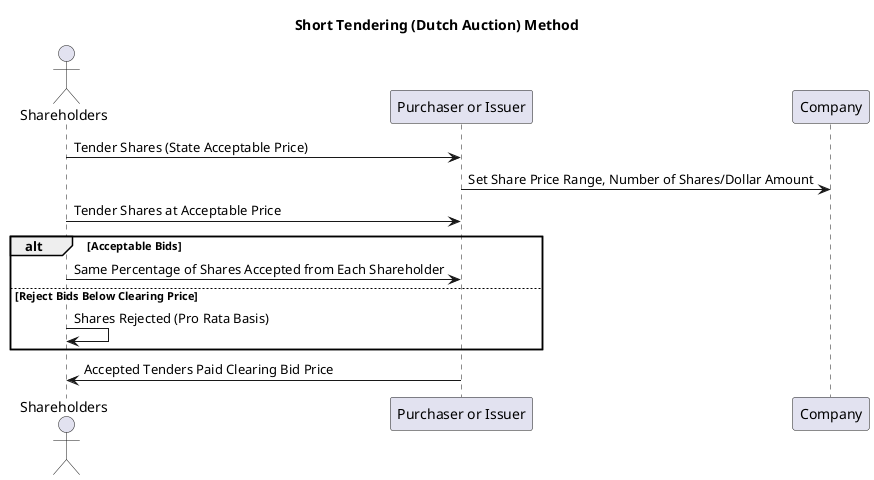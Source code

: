 @startuml

'!include theme_sequence_diagram.puml

title Short Tendering (Dutch Auction) Method

actor Shareholders
participant "Purchaser or Issuer" as purchaser
participant "Company"  as company

Shareholders -> purchaser : Tender Shares (State Acceptable Price)
purchaser    -> company   : Set Share Price Range, Number of Shares/Dollar Amount
Shareholders -> purchaser : Tender Shares at Acceptable Price

alt Acceptable Bids
    Shareholders -> purchaser : Same Percentage of Shares Accepted from Each Shareholder
else Reject Bids Below Clearing Price
    Shareholders -> Shareholders: Shares Rejected (Pro Rata Basis)
end

purchaser -> Shareholders: Accepted Tenders Paid Clearing Bid Price

@enduml
